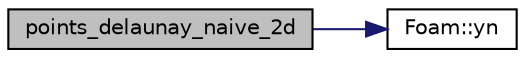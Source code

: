 digraph "points_delaunay_naive_2d"
{
  bgcolor="transparent";
  edge [fontname="Helvetica",fontsize="10",labelfontname="Helvetica",labelfontsize="10"];
  node [fontname="Helvetica",fontsize="10",shape=record];
  rankdir="LR";
  Node1 [label="points_delaunay_naive_2d",height=0.2,width=0.4,color="black", fillcolor="grey75", style="filled", fontcolor="black"];
  Node1 -> Node2 [color="midnightblue",fontsize="10",style="solid",fontname="Helvetica"];
  Node2 [label="Foam::yn",height=0.2,width=0.4,color="black",URL="$a10733.html#a677ea57c9bccfdf580bba9b3d0c697e2"];
}

